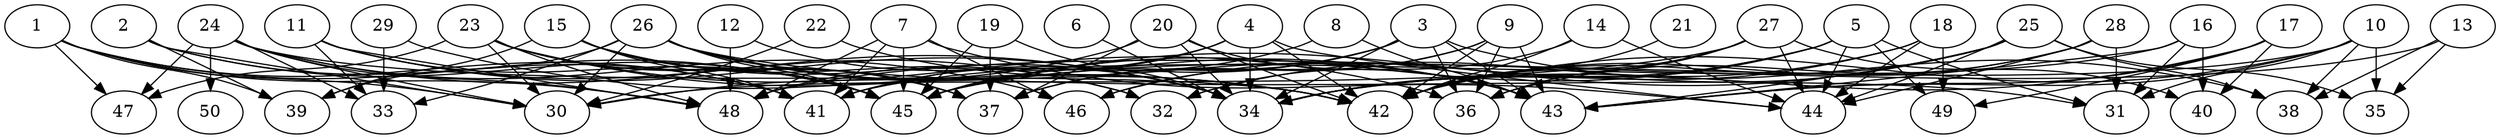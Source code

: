 // DAG automatically generated by daggen at Tue Aug  6 16:32:29 2019
// ./daggen --dot -n 50 --ccr 0.4 --fat 0.8 --regular 0.5 --density 0.5 --mindata 5242880 --maxdata 52428800 
digraph G {
  1 [size="19973120", alpha="0.08", expect_size="7989248"] 
  1 -> 30 [size ="7989248"]
  1 -> 39 [size ="7989248"]
  1 -> 41 [size ="7989248"]
  1 -> 45 [size ="7989248"]
  1 -> 47 [size ="7989248"]
  1 -> 48 [size ="7989248"]
  2 [size="38732800", alpha="0.17", expect_size="15493120"] 
  2 -> 30 [size ="15493120"]
  2 -> 39 [size ="15493120"]
  2 -> 41 [size ="15493120"]
  2 -> 45 [size ="15493120"]
  3 [size="46553600", alpha="0.05", expect_size="18621440"] 
  3 -> 34 [size ="18621440"]
  3 -> 36 [size ="18621440"]
  3 -> 37 [size ="18621440"]
  3 -> 38 [size ="18621440"]
  3 -> 41 [size ="18621440"]
  3 -> 43 [size ="18621440"]
  3 -> 45 [size ="18621440"]
  4 [size="34424320", alpha="0.19", expect_size="13769728"] 
  4 -> 34 [size ="13769728"]
  4 -> 42 [size ="13769728"]
  4 -> 44 [size ="13769728"]
  4 -> 45 [size ="13769728"]
  4 -> 48 [size ="13769728"]
  5 [size="64591360", alpha="0.19", expect_size="25836544"] 
  5 -> 31 [size ="25836544"]
  5 -> 34 [size ="25836544"]
  5 -> 44 [size ="25836544"]
  5 -> 45 [size ="25836544"]
  5 -> 46 [size ="25836544"]
  5 -> 49 [size ="25836544"]
  6 [size="80808960", alpha="0.18", expect_size="32323584"] 
  6 -> 34 [size ="32323584"]
  7 [size="16926720", alpha="0.01", expect_size="6770688"] 
  7 -> 41 [size ="6770688"]
  7 -> 44 [size ="6770688"]
  7 -> 45 [size ="6770688"]
  7 -> 46 [size ="6770688"]
  7 -> 48 [size ="6770688"]
  8 [size="130682880", alpha="0.04", expect_size="52273152"] 
  8 -> 41 [size ="52273152"]
  8 -> 43 [size ="52273152"]
  9 [size="13708800", alpha="0.08", expect_size="5483520"] 
  9 -> 36 [size ="5483520"]
  9 -> 37 [size ="5483520"]
  9 -> 42 [size ="5483520"]
  9 -> 43 [size ="5483520"]
  9 -> 46 [size ="5483520"]
  10 [size="52449280", alpha="0.05", expect_size="20979712"] 
  10 -> 31 [size ="20979712"]
  10 -> 35 [size ="20979712"]
  10 -> 38 [size ="20979712"]
  10 -> 42 [size ="20979712"]
  10 -> 43 [size ="20979712"]
  10 -> 45 [size ="20979712"]
  11 [size="37127680", alpha="0.20", expect_size="14851072"] 
  11 -> 32 [size ="14851072"]
  11 -> 33 [size ="14851072"]
  11 -> 34 [size ="14851072"]
  11 -> 45 [size ="14851072"]
  11 -> 48 [size ="14851072"]
  12 [size="85532160", alpha="0.02", expect_size="34212864"] 
  12 -> 34 [size ="34212864"]
  12 -> 48 [size ="34212864"]
  13 [size="65651200", alpha="0.03", expect_size="26260480"] 
  13 -> 35 [size ="26260480"]
  13 -> 38 [size ="26260480"]
  13 -> 48 [size ="26260480"]
  14 [size="96714240", alpha="0.10", expect_size="38685696"] 
  14 -> 32 [size ="38685696"]
  14 -> 42 [size ="38685696"]
  14 -> 44 [size ="38685696"]
  15 [size="90946560", alpha="0.03", expect_size="36378624"] 
  15 -> 32 [size ="36378624"]
  15 -> 34 [size ="36378624"]
  15 -> 37 [size ="36378624"]
  15 -> 39 [size ="36378624"]
  15 -> 41 [size ="36378624"]
  15 -> 45 [size ="36378624"]
  16 [size="83880960", alpha="0.16", expect_size="33552384"] 
  16 -> 31 [size ="33552384"]
  16 -> 40 [size ="33552384"]
  16 -> 41 [size ="33552384"]
  16 -> 43 [size ="33552384"]
  17 [size="71260160", alpha="0.12", expect_size="28504064"] 
  17 -> 34 [size ="28504064"]
  17 -> 40 [size ="28504064"]
  17 -> 43 [size ="28504064"]
  17 -> 49 [size ="28504064"]
  18 [size="77483520", alpha="0.10", expect_size="30993408"] 
  18 -> 32 [size ="30993408"]
  18 -> 34 [size ="30993408"]
  18 -> 44 [size ="30993408"]
  18 -> 49 [size ="30993408"]
  19 [size="100183040", alpha="0.15", expect_size="40073216"] 
  19 -> 34 [size ="40073216"]
  19 -> 37 [size ="40073216"]
  19 -> 45 [size ="40073216"]
  20 [size="27857920", alpha="0.19", expect_size="11143168"] 
  20 -> 30 [size ="11143168"]
  20 -> 34 [size ="11143168"]
  20 -> 37 [size ="11143168"]
  20 -> 42 [size ="11143168"]
  20 -> 43 [size ="11143168"]
  21 [size="55257600", alpha="0.05", expect_size="22103040"] 
  21 -> 42 [size ="22103040"]
  22 [size="55027200", alpha="0.14", expect_size="22010880"] 
  22 -> 30 [size ="22010880"]
  22 -> 43 [size ="22010880"]
  23 [size="65208320", alpha="0.10", expect_size="26083328"] 
  23 -> 30 [size ="26083328"]
  23 -> 36 [size ="26083328"]
  23 -> 37 [size ="26083328"]
  23 -> 42 [size ="26083328"]
  23 -> 45 [size ="26083328"]
  23 -> 47 [size ="26083328"]
  23 -> 48 [size ="26083328"]
  24 [size="80286720", alpha="0.09", expect_size="32114688"] 
  24 -> 30 [size ="32114688"]
  24 -> 33 [size ="32114688"]
  24 -> 34 [size ="32114688"]
  24 -> 42 [size ="32114688"]
  24 -> 46 [size ="32114688"]
  24 -> 47 [size ="32114688"]
  24 -> 48 [size ="32114688"]
  24 -> 50 [size ="32114688"]
  25 [size="23705600", alpha="0.16", expect_size="9482240"] 
  25 -> 34 [size ="9482240"]
  25 -> 35 [size ="9482240"]
  25 -> 38 [size ="9482240"]
  25 -> 42 [size ="9482240"]
  25 -> 43 [size ="9482240"]
  25 -> 44 [size ="9482240"]
  25 -> 45 [size ="9482240"]
  26 [size="38871040", alpha="0.16", expect_size="15548416"] 
  26 -> 30 [size ="15548416"]
  26 -> 31 [size ="15548416"]
  26 -> 33 [size ="15548416"]
  26 -> 37 [size ="15548416"]
  26 -> 39 [size ="15548416"]
  26 -> 42 [size ="15548416"]
  26 -> 43 [size ="15548416"]
  26 -> 45 [size ="15548416"]
  27 [size="13575680", alpha="0.15", expect_size="5430272"] 
  27 -> 30 [size ="5430272"]
  27 -> 34 [size ="5430272"]
  27 -> 36 [size ="5430272"]
  27 -> 40 [size ="5430272"]
  27 -> 42 [size ="5430272"]
  27 -> 44 [size ="5430272"]
  28 [size="86469120", alpha="0.15", expect_size="34587648"] 
  28 -> 31 [size ="34587648"]
  28 -> 36 [size ="34587648"]
  28 -> 42 [size ="34587648"]
  28 -> 44 [size ="34587648"]
  29 [size="26915840", alpha="0.15", expect_size="10766336"] 
  29 -> 33 [size ="10766336"]
  29 -> 42 [size ="10766336"]
  30 [size="115776000", alpha="0.02", expect_size="46310400"] 
  31 [size="111329280", alpha="0.12", expect_size="44531712"] 
  32 [size="20444160", alpha="0.15", expect_size="8177664"] 
  33 [size="104675840", alpha="0.07", expect_size="41870336"] 
  34 [size="43581440", alpha="0.13", expect_size="17432576"] 
  35 [size="94402560", alpha="0.12", expect_size="37761024"] 
  36 [size="72698880", alpha="0.03", expect_size="29079552"] 
  37 [size="46174720", alpha="0.04", expect_size="18469888"] 
  38 [size="18647040", alpha="0.16", expect_size="7458816"] 
  39 [size="107696640", alpha="0.03", expect_size="43078656"] 
  40 [size="77992960", alpha="0.12", expect_size="31197184"] 
  41 [size="86845440", alpha="0.08", expect_size="34738176"] 
  42 [size="40314880", alpha="0.12", expect_size="16125952"] 
  43 [size="128788480", alpha="0.04", expect_size="51515392"] 
  44 [size="50923520", alpha="0.08", expect_size="20369408"] 
  45 [size="126251520", alpha="0.13", expect_size="50500608"] 
  46 [size="78722560", alpha="0.03", expect_size="31489024"] 
  47 [size="97075200", alpha="0.13", expect_size="38830080"] 
  48 [size="121500160", alpha="0.15", expect_size="48600064"] 
  49 [size="98406400", alpha="0.00", expect_size="39362560"] 
  50 [size="114872320", alpha="0.02", expect_size="45948928"] 
}
